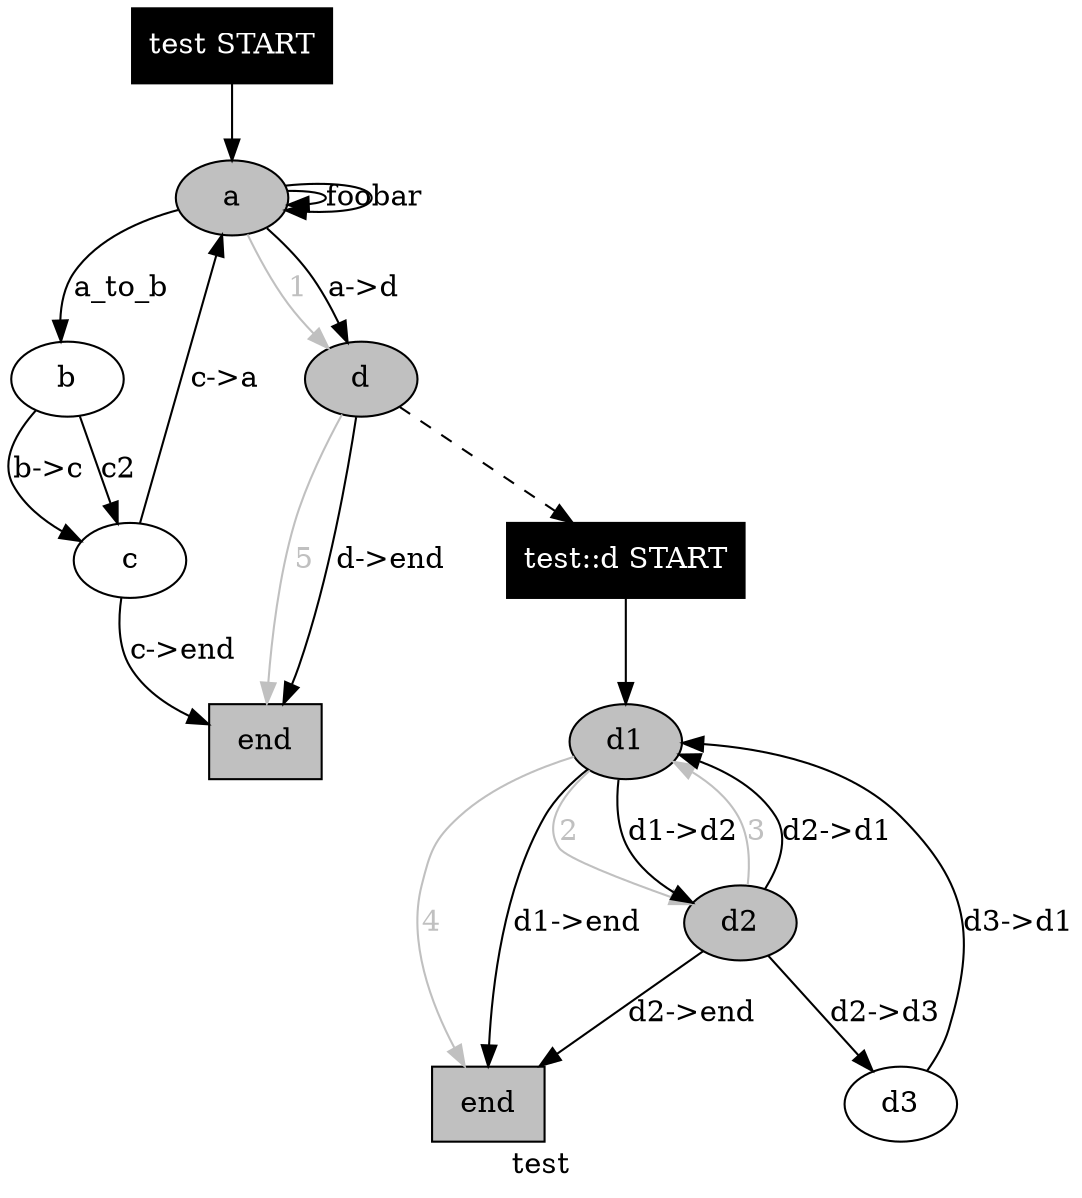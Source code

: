 
// {#<RedSteak::Statemachine [:test]>
digraph {
  label = "test"
  "test_START" [ shape="rectangle", label="test START", style=filled, fillcolor=black, fontcolor=white ]; 

// #<RedSteak::State [:a]>
"test_a" [ shape="oval", label="a", style=filled, color=black, fillcolor=grey, fontcolor=black ];
"test_START" -> "test_a";

// #<RedSteak::State [:b]>
"test_b" [ shape="oval", label="b", style=filled, color=black, fillcolor=white, fontcolor=black ];

// #<RedSteak::State [:c]>
"test_c" [ shape="oval", label="c", style=filled, color=black, fillcolor=white, fontcolor=black ];

// #<RedSteak::State [:end]>
"test_end" [ shape="rectangle", label="end", style=filled, color=black, fillcolor=grey, fontcolor=black ];

// #<RedSteak::State [:d]>
"test_d" [ shape="oval", label="d", style=filled, color=black, fillcolor=grey, fontcolor=black ];

// {#<RedSteak::Statemachine [:test, :d, :d]>
subgraph test_d {
  label = "test::d"
  "test_d_START" [ shape="rectangle", label="test::d START", style=filled, fillcolor=black, fontcolor=white ]; 

// #<RedSteak::State [:d]>
"test_d_d1" [ shape="oval", label="d1", style=filled, color=black, fillcolor=grey, fontcolor=black ];
"test_d_START" -> "test_d_d1";

// #<RedSteak::State [:d]>
"test_d_d2" [ shape="oval", label="d2", style=filled, color=black, fillcolor=grey, fontcolor=black ];

// #<RedSteak::State [:d]>
"test_d_end" [ shape="rectangle", label="end", style=filled, color=black, fillcolor=grey, fontcolor=black ];

// #<RedSteak::State [:d]>
"test_d_d3" [ shape="oval", label="d3", style=filled, color=black, fillcolor=white, fontcolor=black ];

// #<RedSteak::Transition d1 === d1->d2 ==> d2>
"test_d_d1" -> "test_d_d2" [ label="2", color=gray, fontcolor=gray ];
"test_d_d1" -> "test_d_d2" [ label="d1->d2", color=black ];

// #<RedSteak::Transition d1 === d1->end ==> end>
"test_d_d1" -> "test_d_end" [ label="4", color=gray, fontcolor=gray ];
"test_d_d1" -> "test_d_end" [ label="d1->end", color=black ];

// #<RedSteak::Transition d2 === d2->d1 ==> d1>
"test_d_d2" -> "test_d_d1" [ label="3", color=gray, fontcolor=gray ];
"test_d_d2" -> "test_d_d1" [ label="d2->d1", color=black ];

// #<RedSteak::Transition d2 === d2->end ==> end>
"test_d_d2" -> "test_d_end" [ label="d2->end", color=black ];

// #<RedSteak::Transition d3 === d3->d1 ==> d1>
"test_d_d3" -> "test_d_d1" [ label="d3->d1", color=black ];

// #<RedSteak::Transition d2 === d2->d3 ==> d3>
"test_d_d2" -> "test_d_d3" [ label="d2->d3", color=black ];
}
// } #<RedSteak::Statemachine [:test, :d, :d]>
"test_d" -> "test_d_START" [ style=dashed ];

// #<RedSteak::Transition a === foo ==> a>
"test_a" -> "test_a" [ label="foo", color=black ];

// #<RedSteak::Transition a === bar ==> a>
"test_a" -> "test_a" [ label="bar", color=black ];

// #<RedSteak::Transition a === a_to_b ==> b>
"test_a" -> "test_b" [ label="a_to_b", color=black ];

// #<RedSteak::Transition b === b->c ==> c>
"test_b" -> "test_c" [ label="b->c", color=black ];

// #<RedSteak::Transition b === c2 ==> c>
"test_b" -> "test_c" [ label="c2", color=black ];

// #<RedSteak::Transition c === c->a ==> a>
"test_c" -> "test_a" [ label="c->a", color=black ];

// #<RedSteak::Transition c === c->end ==> end>
"test_c" -> "test_end" [ label="c->end", color=black ];

// #<RedSteak::Transition a === a->d ==> d>
"test_a" -> "test_d" [ label="1", color=gray, fontcolor=gray ];
"test_a" -> "test_d" [ label="a->d", color=black ];

// #<RedSteak::Transition d === d->end ==> end>
"test_d" -> "test_end" [ label="5", color=gray, fontcolor=gray ];
"test_d" -> "test_end" [ label="d->end", color=black ];
}
// } #<RedSteak::Statemachine [:test]>
